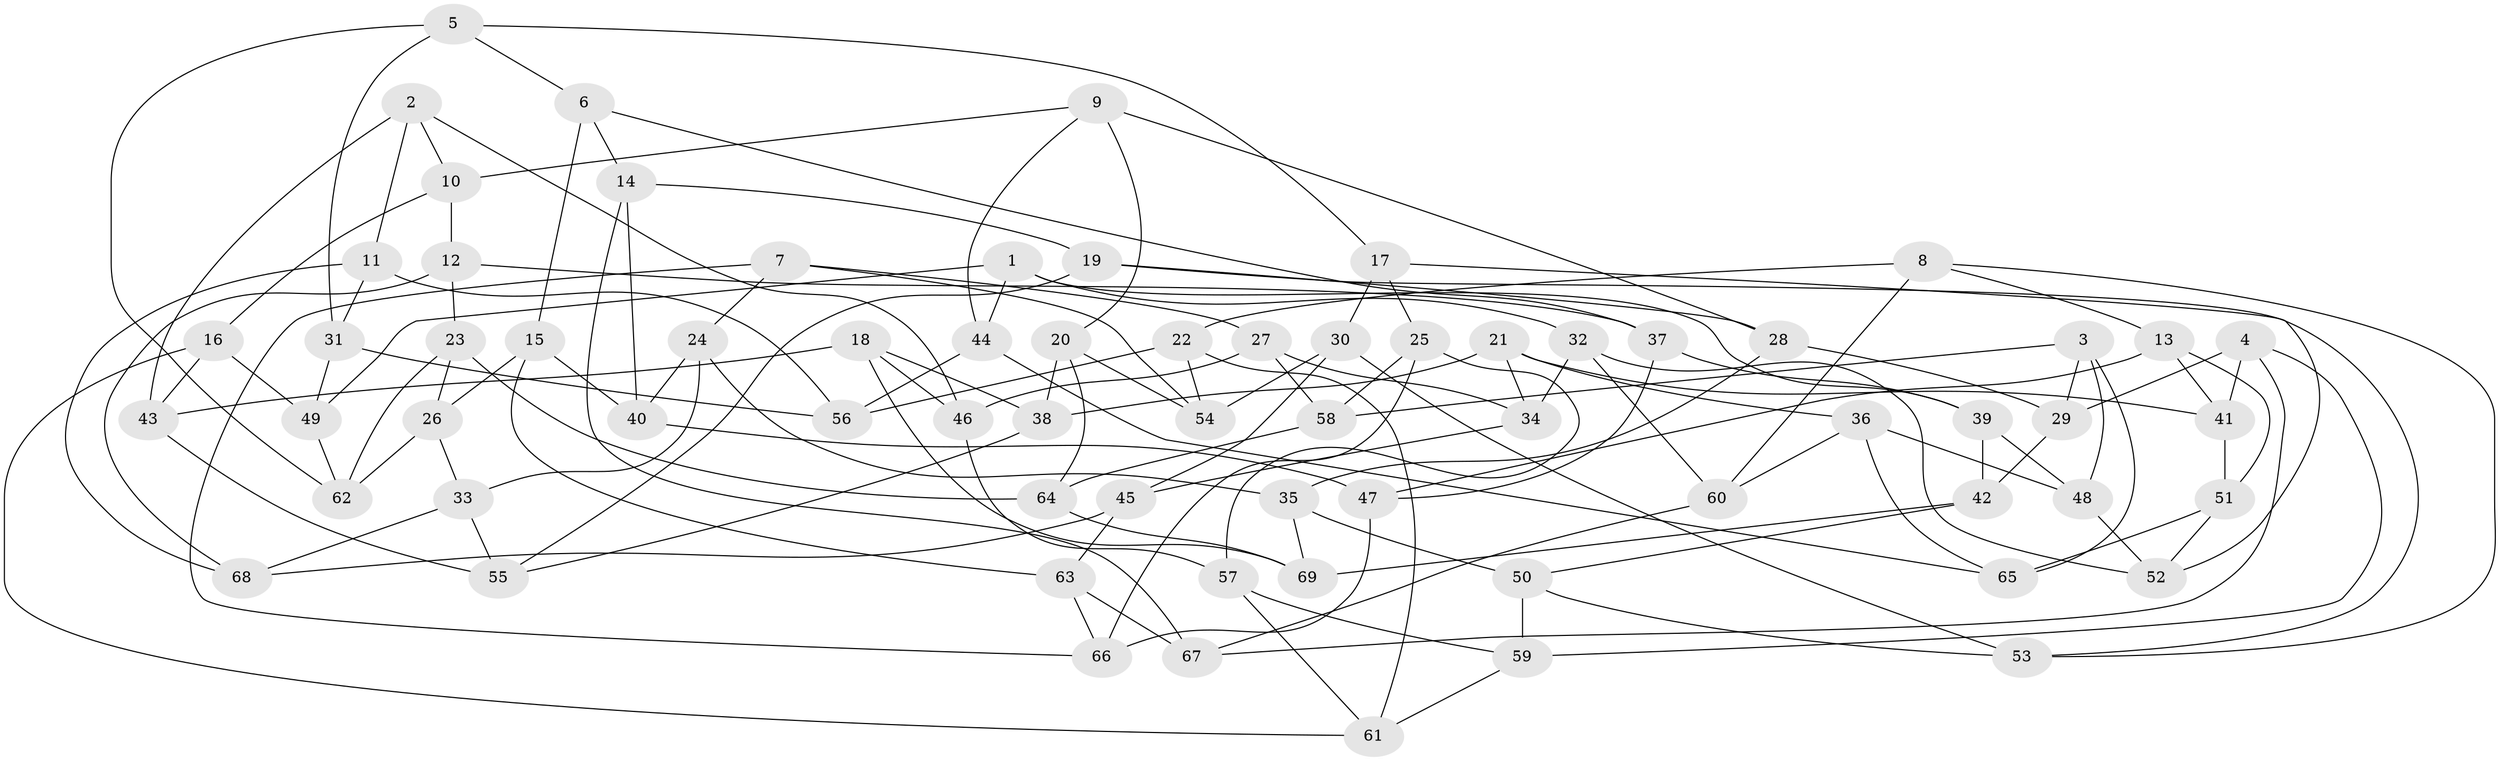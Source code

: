 // coarse degree distribution, {6: 0.6, 5: 0.125, 4: 0.25, 3: 0.025}
// Generated by graph-tools (version 1.1) at 2025/24/03/03/25 07:24:23]
// undirected, 69 vertices, 138 edges
graph export_dot {
graph [start="1"]
  node [color=gray90,style=filled];
  1;
  2;
  3;
  4;
  5;
  6;
  7;
  8;
  9;
  10;
  11;
  12;
  13;
  14;
  15;
  16;
  17;
  18;
  19;
  20;
  21;
  22;
  23;
  24;
  25;
  26;
  27;
  28;
  29;
  30;
  31;
  32;
  33;
  34;
  35;
  36;
  37;
  38;
  39;
  40;
  41;
  42;
  43;
  44;
  45;
  46;
  47;
  48;
  49;
  50;
  51;
  52;
  53;
  54;
  55;
  56;
  57;
  58;
  59;
  60;
  61;
  62;
  63;
  64;
  65;
  66;
  67;
  68;
  69;
  1 -- 44;
  1 -- 49;
  1 -- 32;
  1 -- 39;
  2 -- 46;
  2 -- 11;
  2 -- 10;
  2 -- 43;
  3 -- 48;
  3 -- 58;
  3 -- 29;
  3 -- 65;
  4 -- 67;
  4 -- 59;
  4 -- 41;
  4 -- 29;
  5 -- 62;
  5 -- 6;
  5 -- 31;
  5 -- 17;
  6 -- 14;
  6 -- 15;
  6 -- 37;
  7 -- 24;
  7 -- 27;
  7 -- 54;
  7 -- 66;
  8 -- 13;
  8 -- 60;
  8 -- 53;
  8 -- 22;
  9 -- 44;
  9 -- 10;
  9 -- 20;
  9 -- 28;
  10 -- 16;
  10 -- 12;
  11 -- 56;
  11 -- 68;
  11 -- 31;
  12 -- 37;
  12 -- 23;
  12 -- 68;
  13 -- 51;
  13 -- 41;
  13 -- 47;
  14 -- 19;
  14 -- 40;
  14 -- 67;
  15 -- 26;
  15 -- 40;
  15 -- 63;
  16 -- 49;
  16 -- 61;
  16 -- 43;
  17 -- 52;
  17 -- 25;
  17 -- 30;
  18 -- 69;
  18 -- 43;
  18 -- 38;
  18 -- 46;
  19 -- 55;
  19 -- 53;
  19 -- 28;
  20 -- 64;
  20 -- 54;
  20 -- 38;
  21 -- 41;
  21 -- 38;
  21 -- 36;
  21 -- 34;
  22 -- 61;
  22 -- 56;
  22 -- 54;
  23 -- 26;
  23 -- 62;
  23 -- 64;
  24 -- 35;
  24 -- 40;
  24 -- 33;
  25 -- 58;
  25 -- 57;
  25 -- 66;
  26 -- 33;
  26 -- 62;
  27 -- 46;
  27 -- 58;
  27 -- 34;
  28 -- 29;
  28 -- 35;
  29 -- 42;
  30 -- 54;
  30 -- 53;
  30 -- 45;
  31 -- 49;
  31 -- 56;
  32 -- 52;
  32 -- 34;
  32 -- 60;
  33 -- 55;
  33 -- 68;
  34 -- 45;
  35 -- 69;
  35 -- 50;
  36 -- 48;
  36 -- 60;
  36 -- 65;
  37 -- 47;
  37 -- 39;
  38 -- 55;
  39 -- 48;
  39 -- 42;
  40 -- 47;
  41 -- 51;
  42 -- 69;
  42 -- 50;
  43 -- 55;
  44 -- 65;
  44 -- 56;
  45 -- 63;
  45 -- 68;
  46 -- 57;
  47 -- 66;
  48 -- 52;
  49 -- 62;
  50 -- 59;
  50 -- 53;
  51 -- 52;
  51 -- 65;
  57 -- 59;
  57 -- 61;
  58 -- 64;
  59 -- 61;
  60 -- 67;
  63 -- 67;
  63 -- 66;
  64 -- 69;
}
